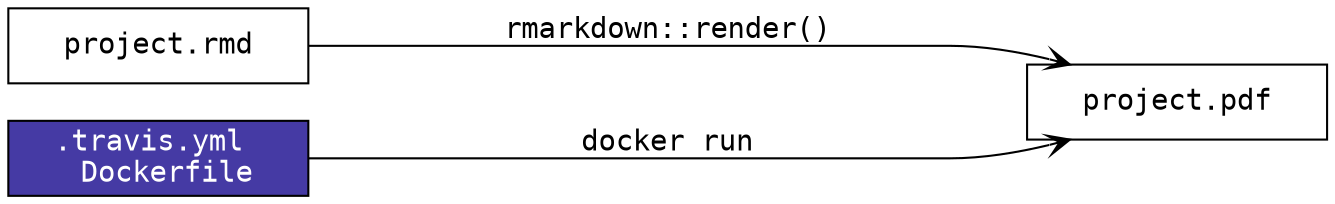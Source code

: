 digraph cicd {

graph [
  layout = dot
  rankdir = LR
]

node  [
  shape = rectangle
  color = black
  fixedsize = true
  width = 2.0
  style = solid
]

node  [
  fontname = "Courier"
  label = "project.rmd"
]
source

node [
  label = ".travis.yml \n Dockerfile"
  fillcolor = "#453AA4"
  style = filled
  fontcolor = white
]
computer

node [
  fontname = "Courier"
  label = "project.pdf"
  fontcolor = black
  fillcolor = white
]
binary

edge [
  arrowhead = "vee"
  color = black,
  fontname = "Courier"
  minlen = 5
]
source -> {binary} [
  label = "rmarkdown::render()"
  width = 1
]
computer -> {binary} [
  label = "docker run"
]
}
